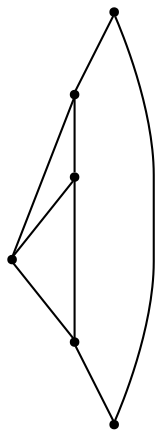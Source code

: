 graph {
  node [shape=point,comment="{\"directed\":false,\"doi\":\"10.1007/3-540-46648-7_35\",\"figure\":\"? (2)\"}"]

  v0 [pos="861.1076274750942,265.79550481976344"]
  v1 [pos="705.8382273146684,265.79550481976344"]
  v2 [pos="861.1076274750942,419.5716452306211"]
  v3 [pos="757.344651761739,343.5586890503632"]
  v4 [pos="654.0817658933796,343.5586890503632"]
  v5 [pos="705.8382273146684,421.5720966270643"]

  v0 -- v1 [id="-1",pos="861.1076274750942,265.79550481976344 705.8382273146684,265.79550481976344 705.8382273146684,265.79550481976344 705.8382273146684,265.79550481976344"]
  v4 -- v5 [id="-2",pos="654.0817658933796,343.5586890503632 705.8382273146684,421.5720966270643 705.8382273146684,421.5720966270643 705.8382273146684,421.5720966270643"]
  v4 -- v1 [id="-3",pos="654.0817658933796,343.5586890503632 705.8382273146684,265.79550481976344 705.8382273146684,265.79550481976344 705.8382273146684,265.79550481976344"]
  v5 -- v2 [id="-4",pos="705.8382273146684,421.5720966270643 861.1076274750942,419.5716452306211 861.1076274750942,419.5716452306211 861.1076274750942,419.5716452306211"]
  v5 -- v3 [id="-5",pos="705.8382273146684,421.5720966270643 757.344651761739,343.5586890503632 757.344651761739,343.5586890503632 757.344651761739,343.5586890503632"]
  v1 -- v3 [id="-6",pos="705.8382273146684,265.79550481976344 757.344651761739,343.5586890503632 757.344651761739,343.5586890503632 757.344651761739,343.5586890503632"]
  v3 -- v4 [id="-7",pos="757.344651761739,343.5586890503632 654.0817658933796,343.5586890503632 654.0817658933796,343.5586890503632 654.0817658933796,343.5586890503632"]
  v2 -- v0 [id="-8",pos="861.1076274750942,419.5716452306211 861.1076274750942,265.79550481976344 861.1076274750942,265.79550481976344 861.1076274750942,265.79550481976344"]
}